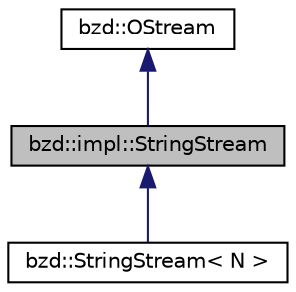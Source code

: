 digraph "bzd::impl::StringStream"
{
  edge [fontname="Helvetica",fontsize="10",labelfontname="Helvetica",labelfontsize="10"];
  node [fontname="Helvetica",fontsize="10",shape=record];
  Node0 [label="bzd::impl::StringStream",height=0.2,width=0.4,color="black", fillcolor="grey75", style="filled", fontcolor="black"];
  Node1 -> Node0 [dir="back",color="midnightblue",fontsize="10",style="solid"];
  Node1 [label="bzd::OStream",height=0.2,width=0.4,color="black", fillcolor="white", style="filled",URL="$classbzd_1_1impl_1_1OStream.html"];
  Node0 -> Node2 [dir="back",color="midnightblue",fontsize="10",style="solid"];
  Node2 [label="bzd::StringStream\< N \>",height=0.2,width=0.4,color="black", fillcolor="white", style="filled",URL="$classbzd_1_1StringStream.html"];
}

